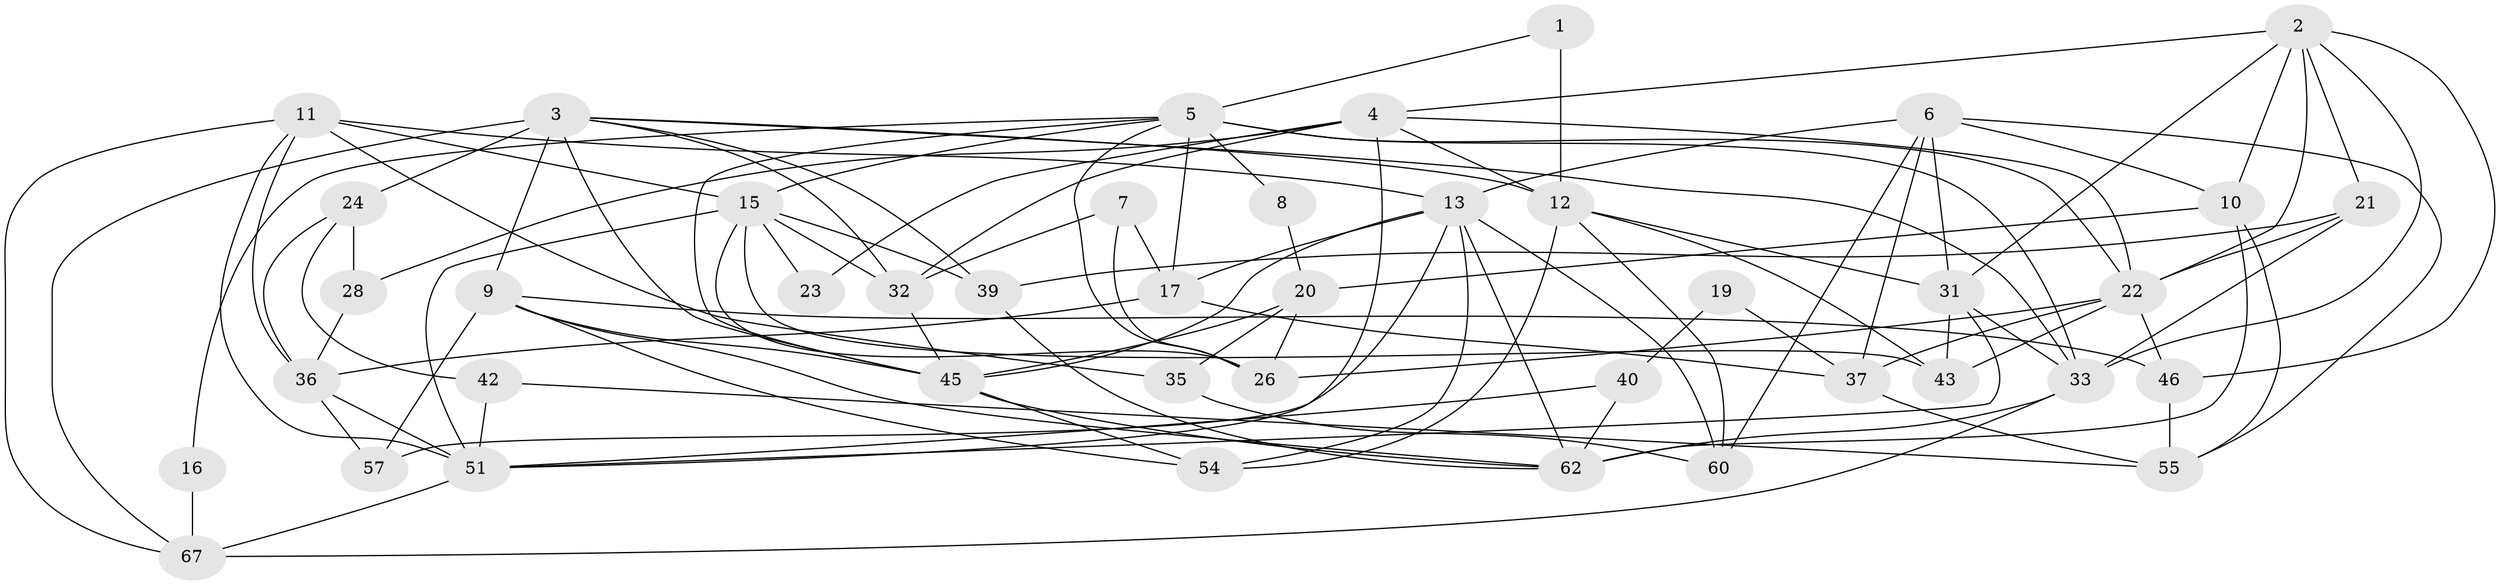 // Generated by graph-tools (version 1.1) at 2025/52/02/27/25 19:52:02]
// undirected, 43 vertices, 109 edges
graph export_dot {
graph [start="1"]
  node [color=gray90,style=filled];
  1;
  2 [super="+41"];
  3 [super="+27"];
  4 [super="+30"];
  5 [super="+29"];
  6 [super="+14"];
  7;
  8;
  9 [super="+18"];
  10 [super="+52"];
  11 [super="+56"];
  12 [super="+47"];
  13 [super="+25"];
  15 [super="+65"];
  16;
  17 [super="+38"];
  19;
  20 [super="+44"];
  21;
  22 [super="+64"];
  23;
  24 [super="+34"];
  26;
  28 [super="+70"];
  31 [super="+48"];
  32 [super="+49"];
  33 [super="+59"];
  35;
  36 [super="+68"];
  37 [super="+63"];
  39 [super="+53"];
  40;
  42;
  43 [super="+58"];
  45 [super="+50"];
  46 [super="+61"];
  51 [super="+69"];
  54;
  55;
  57;
  60;
  62 [super="+66"];
  67;
  1 -- 5;
  1 -- 12 [weight=2];
  2 -- 4;
  2 -- 21;
  2 -- 33;
  2 -- 22;
  2 -- 46;
  2 -- 10;
  2 -- 31;
  3 -- 39;
  3 -- 24 [weight=2];
  3 -- 67;
  3 -- 45;
  3 -- 32;
  3 -- 33;
  3 -- 12;
  3 -- 9;
  4 -- 22;
  4 -- 23;
  4 -- 28;
  4 -- 32;
  4 -- 51;
  4 -- 12;
  5 -- 22;
  5 -- 8;
  5 -- 16;
  5 -- 17;
  5 -- 26;
  5 -- 45;
  5 -- 15;
  5 -- 33;
  6 -- 55;
  6 -- 37;
  6 -- 60;
  6 -- 31;
  6 -- 13;
  6 -- 10;
  7 -- 17;
  7 -- 26;
  7 -- 32;
  8 -- 20;
  9 -- 62;
  9 -- 54;
  9 -- 57;
  9 -- 45;
  9 -- 46;
  10 -- 62 [weight=2];
  10 -- 55;
  10 -- 20;
  11 -- 15;
  11 -- 35;
  11 -- 51;
  11 -- 67;
  11 -- 36;
  11 -- 13;
  12 -- 60;
  12 -- 54;
  12 -- 43;
  12 -- 31;
  13 -- 60;
  13 -- 54;
  13 -- 17;
  13 -- 45;
  13 -- 57;
  13 -- 62;
  15 -- 43;
  15 -- 32;
  15 -- 23;
  15 -- 39;
  15 -- 26;
  15 -- 51;
  16 -- 67;
  17 -- 36;
  17 -- 37;
  19 -- 37;
  19 -- 40;
  20 -- 45;
  20 -- 26;
  20 -- 35;
  21 -- 33;
  21 -- 39;
  21 -- 22;
  22 -- 26;
  22 -- 37;
  22 -- 43 [weight=2];
  22 -- 46;
  24 -- 42;
  24 -- 28;
  24 -- 36;
  28 -- 36;
  31 -- 43;
  31 -- 33;
  31 -- 51;
  32 -- 45;
  33 -- 67;
  33 -- 62;
  35 -- 60;
  36 -- 51;
  36 -- 57;
  37 -- 55;
  39 -- 62;
  40 -- 51;
  40 -- 62;
  42 -- 55;
  42 -- 51;
  45 -- 54;
  45 -- 62;
  46 -- 55;
  51 -- 67;
}
